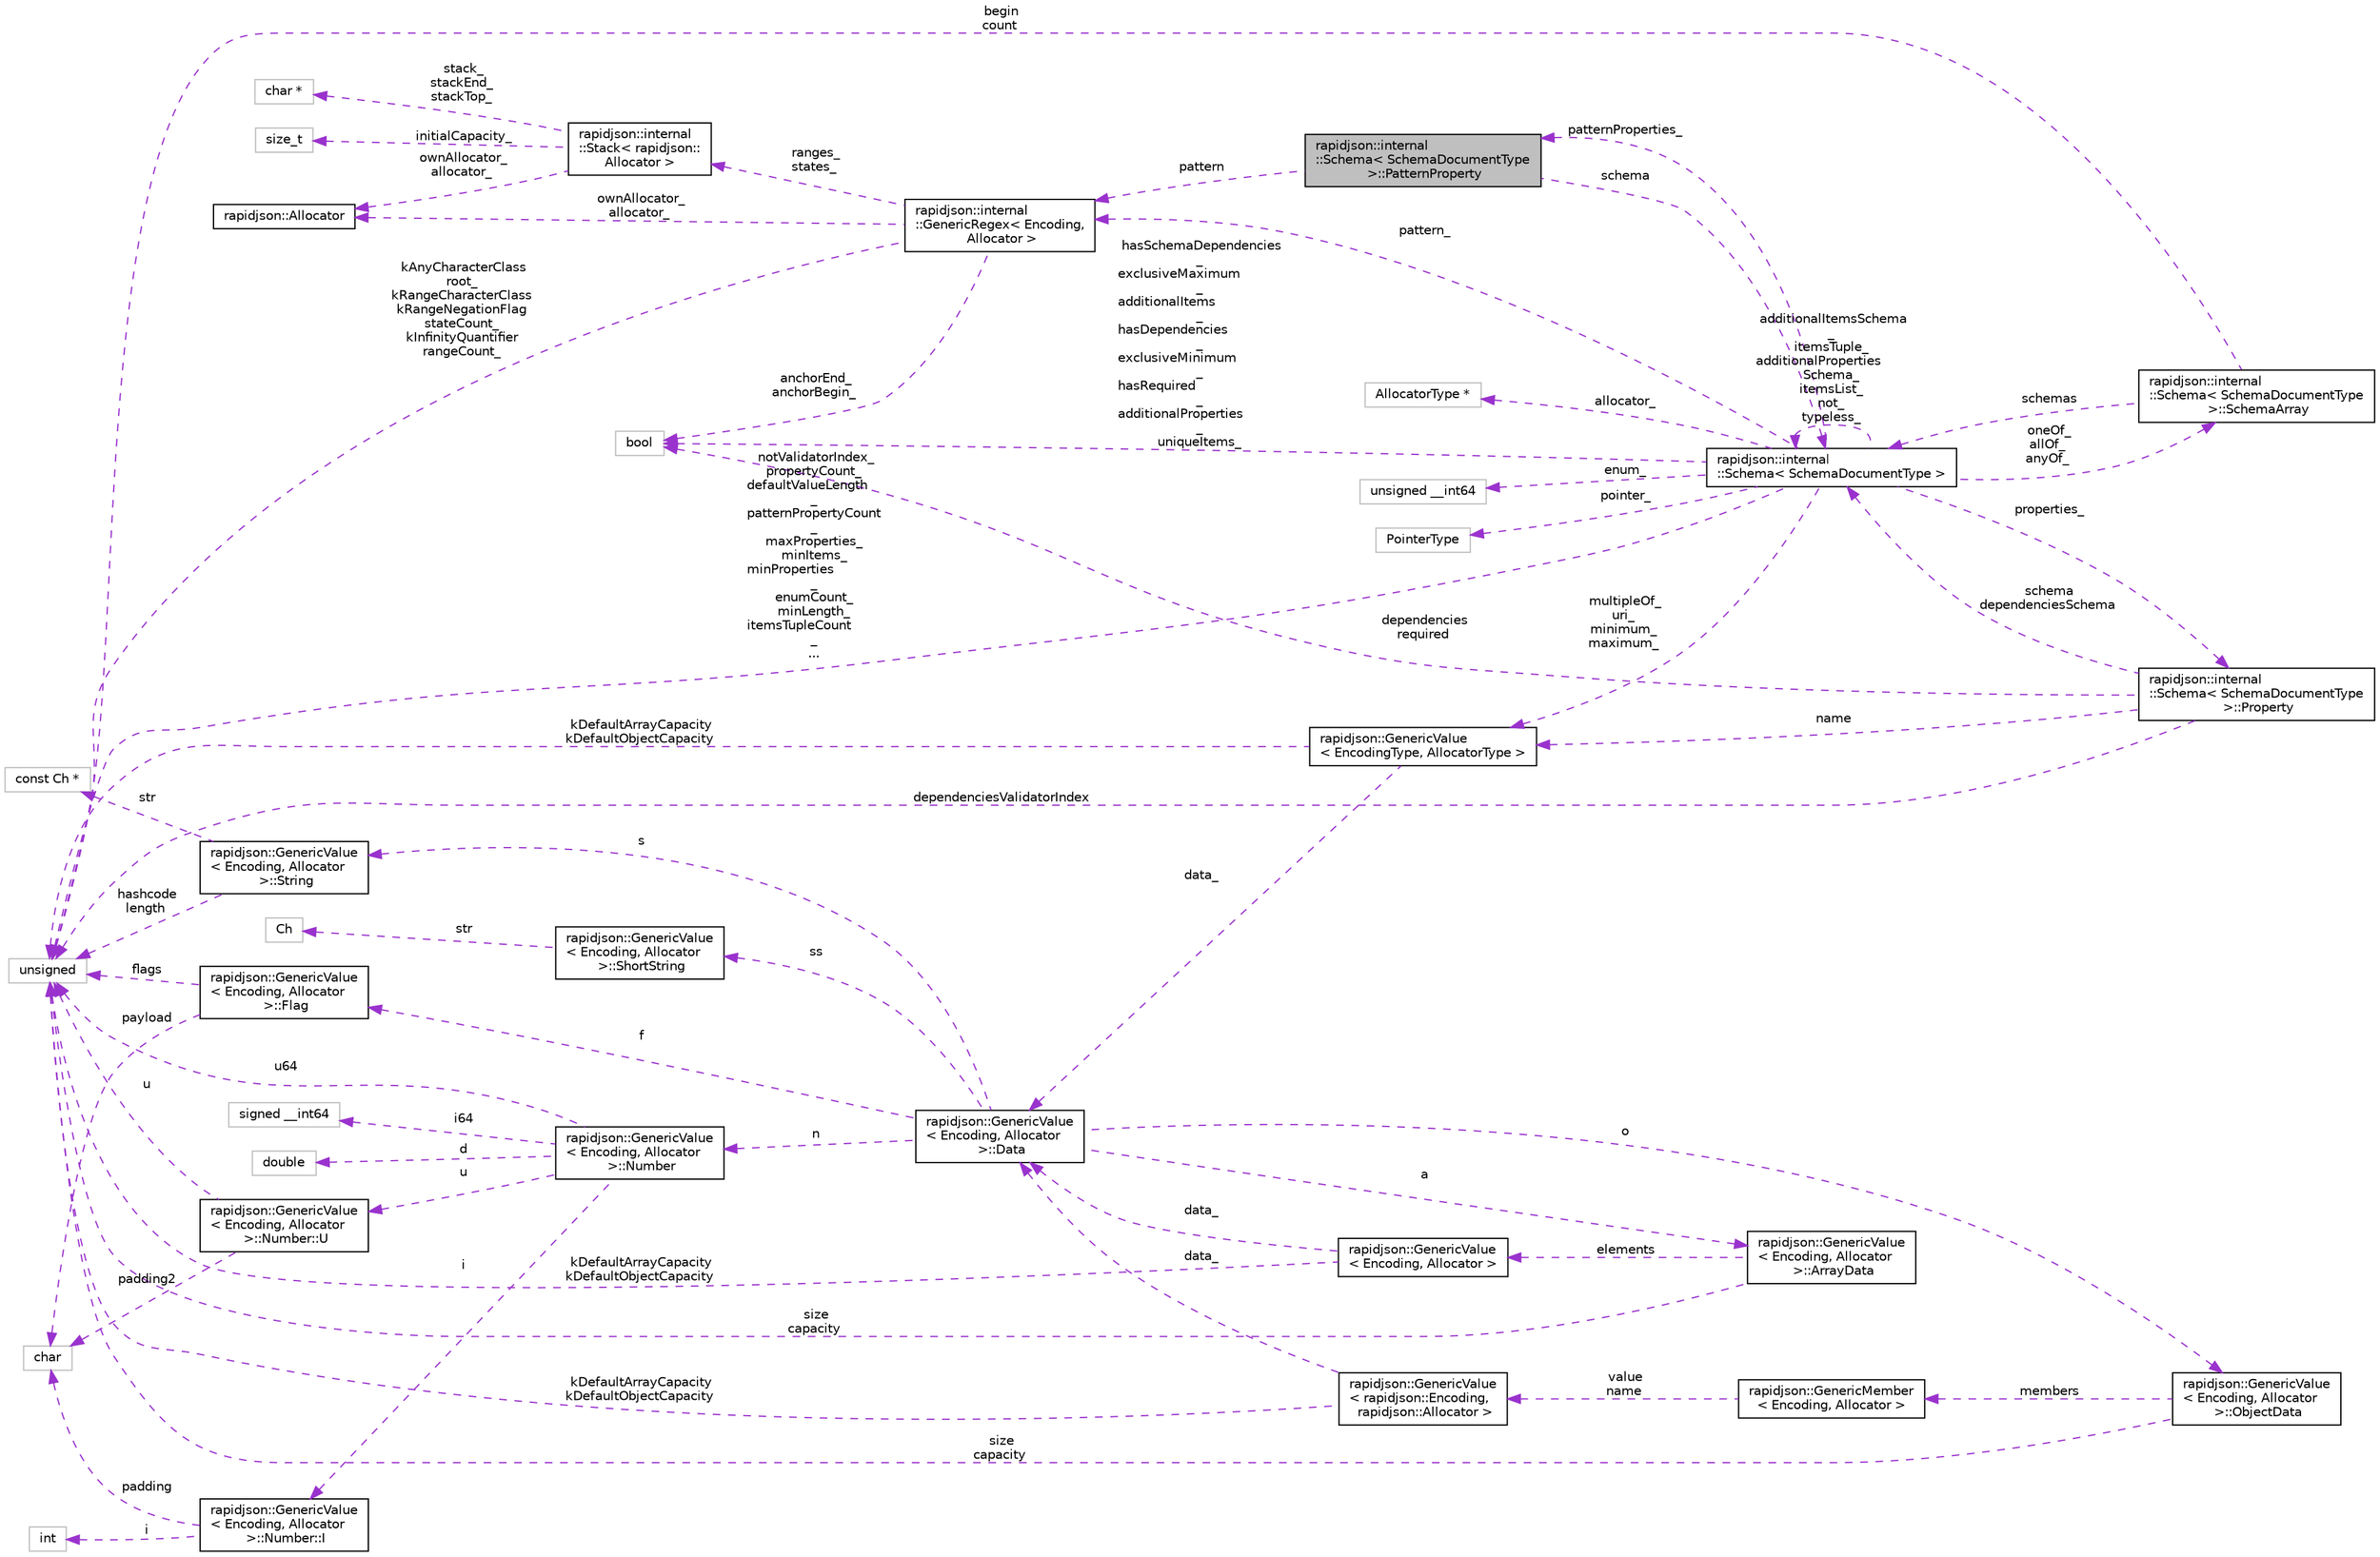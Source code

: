 digraph "rapidjson::internal::Schema&lt; SchemaDocumentType &gt;::PatternProperty"
{
 // INTERACTIVE_SVG=YES
 // LATEX_PDF_SIZE
  edge [fontname="Helvetica",fontsize="10",labelfontname="Helvetica",labelfontsize="10"];
  node [fontname="Helvetica",fontsize="10",shape=record];
  rankdir="LR";
  Node1 [label="rapidjson::internal\l::Schema\< SchemaDocumentType\l \>::PatternProperty",height=0.2,width=0.4,color="black", fillcolor="grey75", style="filled", fontcolor="black",tooltip=" "];
  Node2 -> Node1 [dir="back",color="darkorchid3",fontsize="10",style="dashed",label=" schema" ,fontname="Helvetica"];
  Node2 [label="rapidjson::internal\l::Schema\< SchemaDocumentType \>",height=0.2,width=0.4,color="black", fillcolor="white", style="filled",URL="$classrapidjson_1_1internal_1_1_schema.html",tooltip=" "];
  Node3 -> Node2 [dir="back",color="darkorchid3",fontsize="10",style="dashed",label=" pointer_" ,fontname="Helvetica"];
  Node3 [label="PointerType",height=0.2,width=0.4,color="grey75", fillcolor="white", style="filled",tooltip=" "];
  Node4 -> Node2 [dir="back",color="darkorchid3",fontsize="10",style="dashed",label=" hasSchemaDependencies\l_\nexclusiveMaximum\l_\nadditionalItems\l_\nhasDependencies\l_\nexclusiveMinimum\l_\nhasRequired\l_\nadditionalProperties\l_\nuniqueItems_" ,fontname="Helvetica"];
  Node4 [label="bool",height=0.2,width=0.4,color="grey75", fillcolor="white", style="filled",tooltip=" "];
  Node1 -> Node2 [dir="back",color="darkorchid3",fontsize="10",style="dashed",label=" patternProperties_" ,fontname="Helvetica"];
  Node5 -> Node2 [dir="back",color="darkorchid3",fontsize="10",style="dashed",label=" multipleOf_\nuri_\nminimum_\nmaximum_" ,fontname="Helvetica"];
  Node5 [label="rapidjson::GenericValue\l\< EncodingType, AllocatorType \>",height=0.2,width=0.4,color="black", fillcolor="white", style="filled",URL="$classrapidjson_1_1_generic_value.html",tooltip=" "];
  Node6 -> Node5 [dir="back",color="darkorchid3",fontsize="10",style="dashed",label=" kDefaultArrayCapacity\nkDefaultObjectCapacity" ,fontname="Helvetica"];
  Node6 [label="unsigned",height=0.2,width=0.4,color="grey75", fillcolor="white", style="filled",tooltip=" "];
  Node7 -> Node5 [dir="back",color="darkorchid3",fontsize="10",style="dashed",label=" data_" ,fontname="Helvetica"];
  Node7 [label="rapidjson::GenericValue\l\< Encoding, Allocator\l \>::Data",height=0.2,width=0.4,color="black", fillcolor="white", style="filled",URL="$unionrapidjson_1_1_generic_value_1_1_data.html",tooltip=" "];
  Node8 -> Node7 [dir="back",color="darkorchid3",fontsize="10",style="dashed",label=" ss" ,fontname="Helvetica"];
  Node8 [label="rapidjson::GenericValue\l\< Encoding, Allocator\l \>::ShortString",height=0.2,width=0.4,color="black", fillcolor="white", style="filled",URL="$structrapidjson_1_1_generic_value_1_1_short_string.html",tooltip=" "];
  Node9 -> Node8 [dir="back",color="darkorchid3",fontsize="10",style="dashed",label=" str" ,fontname="Helvetica"];
  Node9 [label="Ch",height=0.2,width=0.4,color="grey75", fillcolor="white", style="filled",tooltip=" "];
  Node10 -> Node7 [dir="back",color="darkorchid3",fontsize="10",style="dashed",label=" f" ,fontname="Helvetica"];
  Node10 [label="rapidjson::GenericValue\l\< Encoding, Allocator\l \>::Flag",height=0.2,width=0.4,color="black", fillcolor="white", style="filled",URL="$structrapidjson_1_1_generic_value_1_1_flag.html",tooltip=" "];
  Node11 -> Node10 [dir="back",color="darkorchid3",fontsize="10",style="dashed",label=" payload" ,fontname="Helvetica"];
  Node11 [label="char",height=0.2,width=0.4,color="grey75", fillcolor="white", style="filled",tooltip=" "];
  Node6 -> Node10 [dir="back",color="darkorchid3",fontsize="10",style="dashed",label=" flags" ,fontname="Helvetica"];
  Node12 -> Node7 [dir="back",color="darkorchid3",fontsize="10",style="dashed",label=" a" ,fontname="Helvetica"];
  Node12 [label="rapidjson::GenericValue\l\< Encoding, Allocator\l \>::ArrayData",height=0.2,width=0.4,color="black", fillcolor="white", style="filled",URL="$structrapidjson_1_1_generic_value_1_1_array_data.html",tooltip=" "];
  Node13 -> Node12 [dir="back",color="darkorchid3",fontsize="10",style="dashed",label=" elements" ,fontname="Helvetica"];
  Node13 [label="rapidjson::GenericValue\l\< Encoding, Allocator \>",height=0.2,width=0.4,color="black", fillcolor="white", style="filled",URL="$classrapidjson_1_1_generic_value.html",tooltip="Represents a JSON value. Use Value for UTF8 encoding and default allocator."];
  Node6 -> Node13 [dir="back",color="darkorchid3",fontsize="10",style="dashed",label=" kDefaultArrayCapacity\nkDefaultObjectCapacity" ,fontname="Helvetica"];
  Node7 -> Node13 [dir="back",color="darkorchid3",fontsize="10",style="dashed",label=" data_" ,fontname="Helvetica"];
  Node6 -> Node12 [dir="back",color="darkorchid3",fontsize="10",style="dashed",label=" size\ncapacity" ,fontname="Helvetica"];
  Node14 -> Node7 [dir="back",color="darkorchid3",fontsize="10",style="dashed",label=" o" ,fontname="Helvetica"];
  Node14 [label="rapidjson::GenericValue\l\< Encoding, Allocator\l \>::ObjectData",height=0.2,width=0.4,color="black", fillcolor="white", style="filled",URL="$structrapidjson_1_1_generic_value_1_1_object_data.html",tooltip=" "];
  Node15 -> Node14 [dir="back",color="darkorchid3",fontsize="10",style="dashed",label=" members" ,fontname="Helvetica"];
  Node15 [label="rapidjson::GenericMember\l\< Encoding, Allocator \>",height=0.2,width=0.4,color="black", fillcolor="white", style="filled",URL="$structrapidjson_1_1_generic_member.html",tooltip="Name-value pair in a JSON object value."];
  Node16 -> Node15 [dir="back",color="darkorchid3",fontsize="10",style="dashed",label=" value\nname" ,fontname="Helvetica"];
  Node16 [label="rapidjson::GenericValue\l\< rapidjson::Encoding,\l rapidjson::Allocator \>",height=0.2,width=0.4,color="black", fillcolor="white", style="filled",URL="$classrapidjson_1_1_generic_value.html",tooltip=" "];
  Node6 -> Node16 [dir="back",color="darkorchid3",fontsize="10",style="dashed",label=" kDefaultArrayCapacity\nkDefaultObjectCapacity" ,fontname="Helvetica"];
  Node7 -> Node16 [dir="back",color="darkorchid3",fontsize="10",style="dashed",label=" data_" ,fontname="Helvetica"];
  Node6 -> Node14 [dir="back",color="darkorchid3",fontsize="10",style="dashed",label=" size\ncapacity" ,fontname="Helvetica"];
  Node17 -> Node7 [dir="back",color="darkorchid3",fontsize="10",style="dashed",label=" n" ,fontname="Helvetica"];
  Node17 [label="rapidjson::GenericValue\l\< Encoding, Allocator\l \>::Number",height=0.2,width=0.4,color="black", fillcolor="white", style="filled",URL="$unionrapidjson_1_1_generic_value_1_1_number.html",tooltip=" "];
  Node18 -> Node17 [dir="back",color="darkorchid3",fontsize="10",style="dashed",label=" d" ,fontname="Helvetica"];
  Node18 [label="double",height=0.2,width=0.4,color="grey75", fillcolor="white", style="filled",tooltip=" "];
  Node19 -> Node17 [dir="back",color="darkorchid3",fontsize="10",style="dashed",label=" i" ,fontname="Helvetica"];
  Node19 [label="rapidjson::GenericValue\l\< Encoding, Allocator\l \>::Number::I",height=0.2,width=0.4,color="black", fillcolor="white", style="filled",URL="$structrapidjson_1_1_generic_value_1_1_number_1_1_i.html",tooltip=" "];
  Node11 -> Node19 [dir="back",color="darkorchid3",fontsize="10",style="dashed",label=" padding" ,fontname="Helvetica"];
  Node20 -> Node19 [dir="back",color="darkorchid3",fontsize="10",style="dashed",label=" i" ,fontname="Helvetica"];
  Node20 [label="int",height=0.2,width=0.4,color="grey75", fillcolor="white", style="filled",tooltip=" "];
  Node21 -> Node17 [dir="back",color="darkorchid3",fontsize="10",style="dashed",label=" i64" ,fontname="Helvetica"];
  Node21 [label="signed __int64",height=0.2,width=0.4,color="grey75", fillcolor="white", style="filled",tooltip=" "];
  Node6 -> Node17 [dir="back",color="darkorchid3",fontsize="10",style="dashed",label=" u64" ,fontname="Helvetica"];
  Node22 -> Node17 [dir="back",color="darkorchid3",fontsize="10",style="dashed",label=" u" ,fontname="Helvetica"];
  Node22 [label="rapidjson::GenericValue\l\< Encoding, Allocator\l \>::Number::U",height=0.2,width=0.4,color="black", fillcolor="white", style="filled",URL="$structrapidjson_1_1_generic_value_1_1_number_1_1_u.html",tooltip=" "];
  Node11 -> Node22 [dir="back",color="darkorchid3",fontsize="10",style="dashed",label=" padding2" ,fontname="Helvetica"];
  Node6 -> Node22 [dir="back",color="darkorchid3",fontsize="10",style="dashed",label=" u" ,fontname="Helvetica"];
  Node23 -> Node7 [dir="back",color="darkorchid3",fontsize="10",style="dashed",label=" s" ,fontname="Helvetica"];
  Node23 [label="rapidjson::GenericValue\l\< Encoding, Allocator\l \>::String",height=0.2,width=0.4,color="black", fillcolor="white", style="filled",URL="$structrapidjson_1_1_generic_value_1_1_string.html",tooltip=" "];
  Node24 -> Node23 [dir="back",color="darkorchid3",fontsize="10",style="dashed",label=" str" ,fontname="Helvetica"];
  Node24 [label="const Ch *",height=0.2,width=0.4,color="grey75", fillcolor="white", style="filled",tooltip=" "];
  Node6 -> Node23 [dir="back",color="darkorchid3",fontsize="10",style="dashed",label=" hashcode\nlength" ,fontname="Helvetica"];
  Node25 -> Node2 [dir="back",color="darkorchid3",fontsize="10",style="dashed",label=" allocator_" ,fontname="Helvetica"];
  Node25 [label="AllocatorType *",height=0.2,width=0.4,color="grey75", fillcolor="white", style="filled",tooltip=" "];
  Node26 -> Node2 [dir="back",color="darkorchid3",fontsize="10",style="dashed",label=" properties_" ,fontname="Helvetica"];
  Node26 [label="rapidjson::internal\l::Schema\< SchemaDocumentType\l \>::Property",height=0.2,width=0.4,color="black", fillcolor="white", style="filled",URL="$structrapidjson_1_1internal_1_1_schema_1_1_property.html",tooltip=" "];
  Node4 -> Node26 [dir="back",color="darkorchid3",fontsize="10",style="dashed",label=" dependencies\nrequired" ,fontname="Helvetica"];
  Node5 -> Node26 [dir="back",color="darkorchid3",fontsize="10",style="dashed",label=" name" ,fontname="Helvetica"];
  Node6 -> Node26 [dir="back",color="darkorchid3",fontsize="10",style="dashed",label=" dependenciesValidatorIndex" ,fontname="Helvetica"];
  Node2 -> Node26 [dir="back",color="darkorchid3",fontsize="10",style="dashed",label=" schema\ndependenciesSchema" ,fontname="Helvetica"];
  Node27 -> Node2 [dir="back",color="darkorchid3",fontsize="10",style="dashed",label=" oneOf_\nallOf_\nanyOf_" ,fontname="Helvetica"];
  Node27 [label="rapidjson::internal\l::Schema\< SchemaDocumentType\l \>::SchemaArray",height=0.2,width=0.4,color="black", fillcolor="white", style="filled",URL="$structrapidjson_1_1internal_1_1_schema_1_1_schema_array.html",tooltip=" "];
  Node6 -> Node27 [dir="back",color="darkorchid3",fontsize="10",style="dashed",label=" begin\ncount" ,fontname="Helvetica"];
  Node2 -> Node27 [dir="back",color="darkorchid3",fontsize="10",style="dashed",label=" schemas" ,fontname="Helvetica"];
  Node6 -> Node2 [dir="back",color="darkorchid3",fontsize="10",style="dashed",label=" notValidatorIndex_\npropertyCount_\ndefaultValueLength\l_\npatternPropertyCount\l_\nmaxProperties_\nminItems_\nminProperties\l_\nenumCount_\nminLength_\nitemsTupleCount\l_\n..." ,fontname="Helvetica"];
  Node2 -> Node2 [dir="back",color="darkorchid3",fontsize="10",style="dashed",label=" additionalItemsSchema\l_\nitemsTuple_\nadditionalProperties\lSchema_\nitemsList_\nnot_\ntypeless_" ,fontname="Helvetica"];
  Node28 -> Node2 [dir="back",color="darkorchid3",fontsize="10",style="dashed",label=" pattern_" ,fontname="Helvetica"];
  Node28 [label="rapidjson::internal\l::GenericRegex\< Encoding,\l Allocator \>",height=0.2,width=0.4,color="black", fillcolor="white", style="filled",URL="$classrapidjson_1_1internal_1_1_generic_regex.html",tooltip="Regular expression engine with subset of ECMAscript grammar."];
  Node29 -> Node28 [dir="back",color="darkorchid3",fontsize="10",style="dashed",label=" ranges_\nstates_" ,fontname="Helvetica"];
  Node29 [label="rapidjson::internal\l::Stack\< rapidjson::\lAllocator \>",height=0.2,width=0.4,color="black", fillcolor="white", style="filled",URL="$classrapidjson_1_1internal_1_1_stack.html",tooltip=" "];
  Node30 -> Node29 [dir="back",color="darkorchid3",fontsize="10",style="dashed",label=" ownAllocator_\nallocator_" ,fontname="Helvetica"];
  Node30 [label="rapidjson::Allocator",height=0.2,width=0.4,color="black", fillcolor="white", style="filled",URL="$classrapidjson_1_1_allocator.html",tooltip="Concept for allocating, resizing and freeing memory block."];
  Node31 -> Node29 [dir="back",color="darkorchid3",fontsize="10",style="dashed",label=" initialCapacity_" ,fontname="Helvetica"];
  Node31 [label="size_t",height=0.2,width=0.4,color="grey75", fillcolor="white", style="filled",tooltip=" "];
  Node32 -> Node29 [dir="back",color="darkorchid3",fontsize="10",style="dashed",label=" stack_\nstackEnd_\nstackTop_" ,fontname="Helvetica"];
  Node32 [label="char *",height=0.2,width=0.4,color="grey75", fillcolor="white", style="filled",tooltip=" "];
  Node4 -> Node28 [dir="back",color="darkorchid3",fontsize="10",style="dashed",label=" anchorEnd_\nanchorBegin_" ,fontname="Helvetica"];
  Node30 -> Node28 [dir="back",color="darkorchid3",fontsize="10",style="dashed",label=" ownAllocator_\nallocator_" ,fontname="Helvetica"];
  Node6 -> Node28 [dir="back",color="darkorchid3",fontsize="10",style="dashed",label=" kAnyCharacterClass\nroot_\nkRangeCharacterClass\nkRangeNegationFlag\nstateCount_\nkInfinityQuantifier\nrangeCount_" ,fontname="Helvetica"];
  Node33 -> Node2 [dir="back",color="darkorchid3",fontsize="10",style="dashed",label=" enum_" ,fontname="Helvetica"];
  Node33 [label="unsigned __int64",height=0.2,width=0.4,color="grey75", fillcolor="white", style="filled",tooltip=" "];
  Node28 -> Node1 [dir="back",color="darkorchid3",fontsize="10",style="dashed",label=" pattern" ,fontname="Helvetica"];
}
